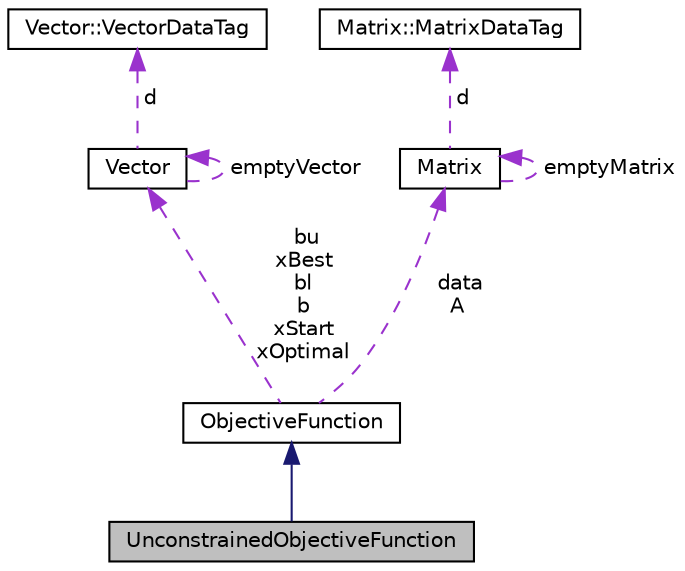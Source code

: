 digraph "UnconstrainedObjectiveFunction"
{
  edge [fontname="Helvetica",fontsize="10",labelfontname="Helvetica",labelfontsize="10"];
  node [fontname="Helvetica",fontsize="10",shape=record];
  Node4 [label="UnconstrainedObjectiveFunction",height=0.2,width=0.4,color="black", fillcolor="grey75", style="filled", fontcolor="black"];
  Node5 -> Node4 [dir="back",color="midnightblue",fontsize="10",style="solid",fontname="Helvetica"];
  Node5 [label="ObjectiveFunction",height=0.2,width=0.4,color="black", fillcolor="white", style="filled",URL="$classObjectiveFunction.html"];
  Node6 -> Node5 [dir="back",color="darkorchid3",fontsize="10",style="dashed",label=" bu\nxBest\nbl\nb\nxStart\nxOptimal" ,fontname="Helvetica"];
  Node6 [label="Vector",height=0.2,width=0.4,color="black", fillcolor="white", style="filled",URL="$classVector.html"];
  Node6 -> Node6 [dir="back",color="darkorchid3",fontsize="10",style="dashed",label=" emptyVector" ,fontname="Helvetica"];
  Node7 -> Node6 [dir="back",color="darkorchid3",fontsize="10",style="dashed",label=" d" ,fontname="Helvetica"];
  Node7 [label="Vector::VectorDataTag",height=0.2,width=0.4,color="black", fillcolor="white", style="filled",URL="$structVector_1_1VectorDataTag.html"];
  Node8 -> Node5 [dir="back",color="darkorchid3",fontsize="10",style="dashed",label=" data\nA" ,fontname="Helvetica"];
  Node8 [label="Matrix",height=0.2,width=0.4,color="black", fillcolor="white", style="filled",URL="$classMatrix.html"];
  Node9 -> Node8 [dir="back",color="darkorchid3",fontsize="10",style="dashed",label=" d" ,fontname="Helvetica"];
  Node9 [label="Matrix::MatrixDataTag",height=0.2,width=0.4,color="black", fillcolor="white", style="filled",URL="$structMatrix_1_1MatrixDataTag.html"];
  Node8 -> Node8 [dir="back",color="darkorchid3",fontsize="10",style="dashed",label=" emptyMatrix" ,fontname="Helvetica"];
}
